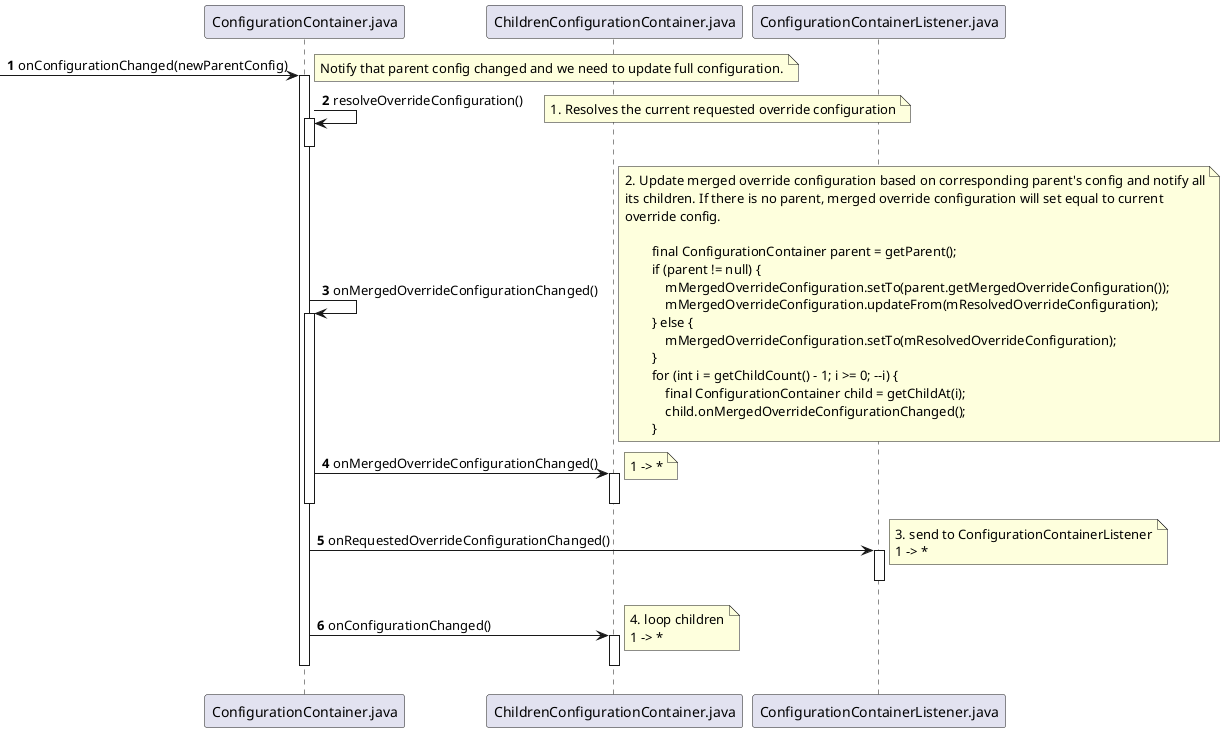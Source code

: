 @startuml
'https://plantuml.com/sequence-diagram

autonumber

 -> ConfigurationContainer.java: onConfigurationChanged(newParentConfig)
activate ConfigurationContainer.java
note left
Notify that parent config changed and we need to update full configuration.
end note

ConfigurationContainer.java -> ConfigurationContainer.java: resolveOverrideConfiguration()
activate ConfigurationContainer.java
deactivate ConfigurationContainer.java

note right
1. Resolves the current requested override configuration
end note
ConfigurationContainer.java -> ConfigurationContainer.java: onMergedOverrideConfigurationChanged()
activate ConfigurationContainer.java

note right
2. Update merged override configuration based on corresponding parent's config and notify all
its children. If there is no parent, merged override configuration will set equal to current
override config.

        final ConfigurationContainer parent = getParent();
        if (parent != null) {
            mMergedOverrideConfiguration.setTo(parent.getMergedOverrideConfiguration());
            mMergedOverrideConfiguration.updateFrom(mResolvedOverrideConfiguration);
        } else {
            mMergedOverrideConfiguration.setTo(mResolvedOverrideConfiguration);
        }
        for (int i = getChildCount() - 1; i >= 0; --i) {
            final ConfigurationContainer child = getChildAt(i);
            child.onMergedOverrideConfigurationChanged();
        }
end note

ConfigurationContainer.java -> ChildrenConfigurationContainer.java: onMergedOverrideConfigurationChanged()
activate ChildrenConfigurationContainer.java
deactivate ChildrenConfigurationContainer.java
deactivate ConfigurationContainer.java
note right
1 -> *
end note

ConfigurationContainer.java -> ConfigurationContainerListener.java: onRequestedOverrideConfigurationChanged()
activate ConfigurationContainerListener.java
deactivate ConfigurationContainerListener.java
note right
3. send to ConfigurationContainerListener
1 -> *
end note

ConfigurationContainer.java -> ChildrenConfigurationContainer.java: onConfigurationChanged()
activate ChildrenConfigurationContainer.java
deactivate ChildrenConfigurationContainer.java
deactivate ConfigurationContainer.java
note right
4. loop children
1 -> *
end note

@enduml